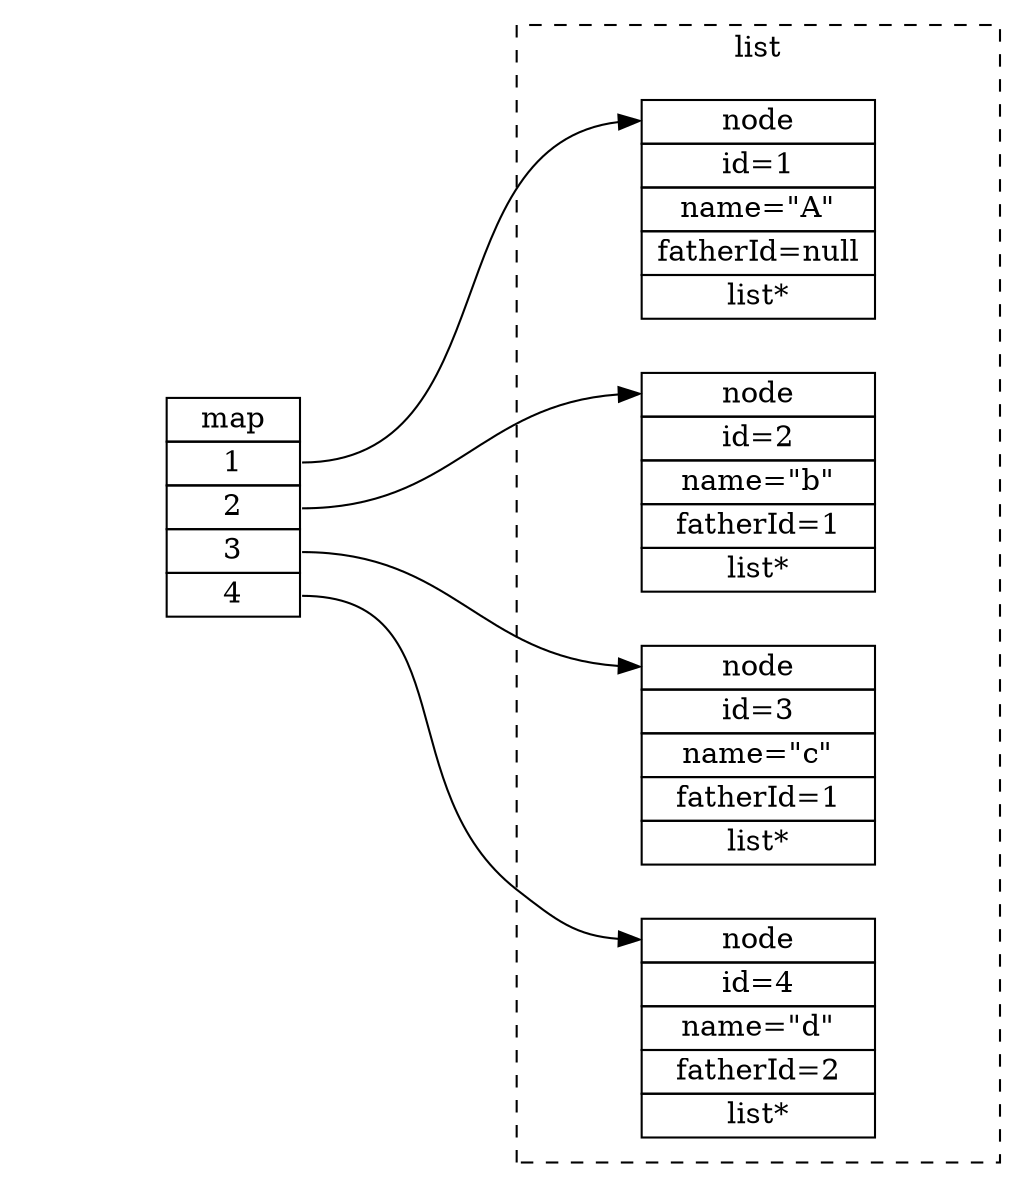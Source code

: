 digraph map{                                 
    rankdir=LR;	                             
	node[shape="record"];                      
 	node[shape="plaintext",width=3]; 
	mapkey[label=<                             
		<table border="0" cellborder="1" cellspacing="0">
			<tr><td>   map   </td></tr>            
			<tr><td port="1">1</td></tr>           
			<tr><td	port="2">2</td></tr>           
			<tr><td	port="3">3</td></tr>           
			<tr><td	port="4">4</td></tr>           
		</table>                                 
	>];                                        
                                             
	subgraph cluster_list{                     
	   style="dashed";                         
	   label="list";                           
                                             
	   value1[label=<                          
	   	<table border="0" cellborder="1" cellspacing="0">
	   		<tr><td port="node_">node</td></tr>  
	   		<tr><td>id=1</td></tr>               
	   		<tr><td>name="A"</td></tr>           
	   		<tr><td> fatherId=null </td></tr>    
	   		<tr><td port="list">list*</td></tr>  
	   	</table>                               
	   >];                                     
	   value2[label=<                          
	   	<table border="0" cellborder="1" cellspacing="0">
	   		<tr><td port="node_">node</td></tr>  
	   		<tr><td>id=2</td></tr>               
	   		<tr><td>name="b"</td></tr>           
	   		<tr><td>   fatherId=1   </td></tr>   
	   		<tr><td port="list">list*</td></tr>  
	   	</table>                               
	   >];                                     
	   value3[label=<                          
	   	<table border="0" cellborder="1" cellspacing="0">
	   		<tr><td port="node_">node</td></tr>  
	   		<tr><td>id=3</td></tr>               
	   		<tr><td>name="c"</td></tr>           
	   		<tr><td>   fatherId=1   </td></tr>   
	   		<tr><td port="list">list*</td></tr>  
	   	</table>                               
	   >];                                     
	   value4[label=<                          
	   	<table border="0" cellborder="1" cellspacing="0">
	   		<tr><td port="node_">node</td></tr>  
	   		<tr><td>id=4</td></tr>               
	   		<tr><td>name="d"</td></tr>           
	   		<tr><td>   fatherId=2   </td></tr>   
	   		<tr><td port="list">list*</td></tr>  
	   	</table>                               
	   >];                                     
                                             
	   //value2[label="{node|id=2|name=\"b\"|fatherId=1|<list2>list*}"];
	   //value3[label="{node|id=3|name=\"c\"|fatherId=1|<list3>list*}"];
	   //value4[label="{node|id=4|name=\"d\"|fatherId=2|<list4>list*}"];
	}                                          
                                             
	mapkey:1->value1:node_;                    
	mapkey:2->value2:node_;                    
	mapkey:3->value3:node_;                    
	mapkey:4->value4:node_;                    
		                                         
}                                            
